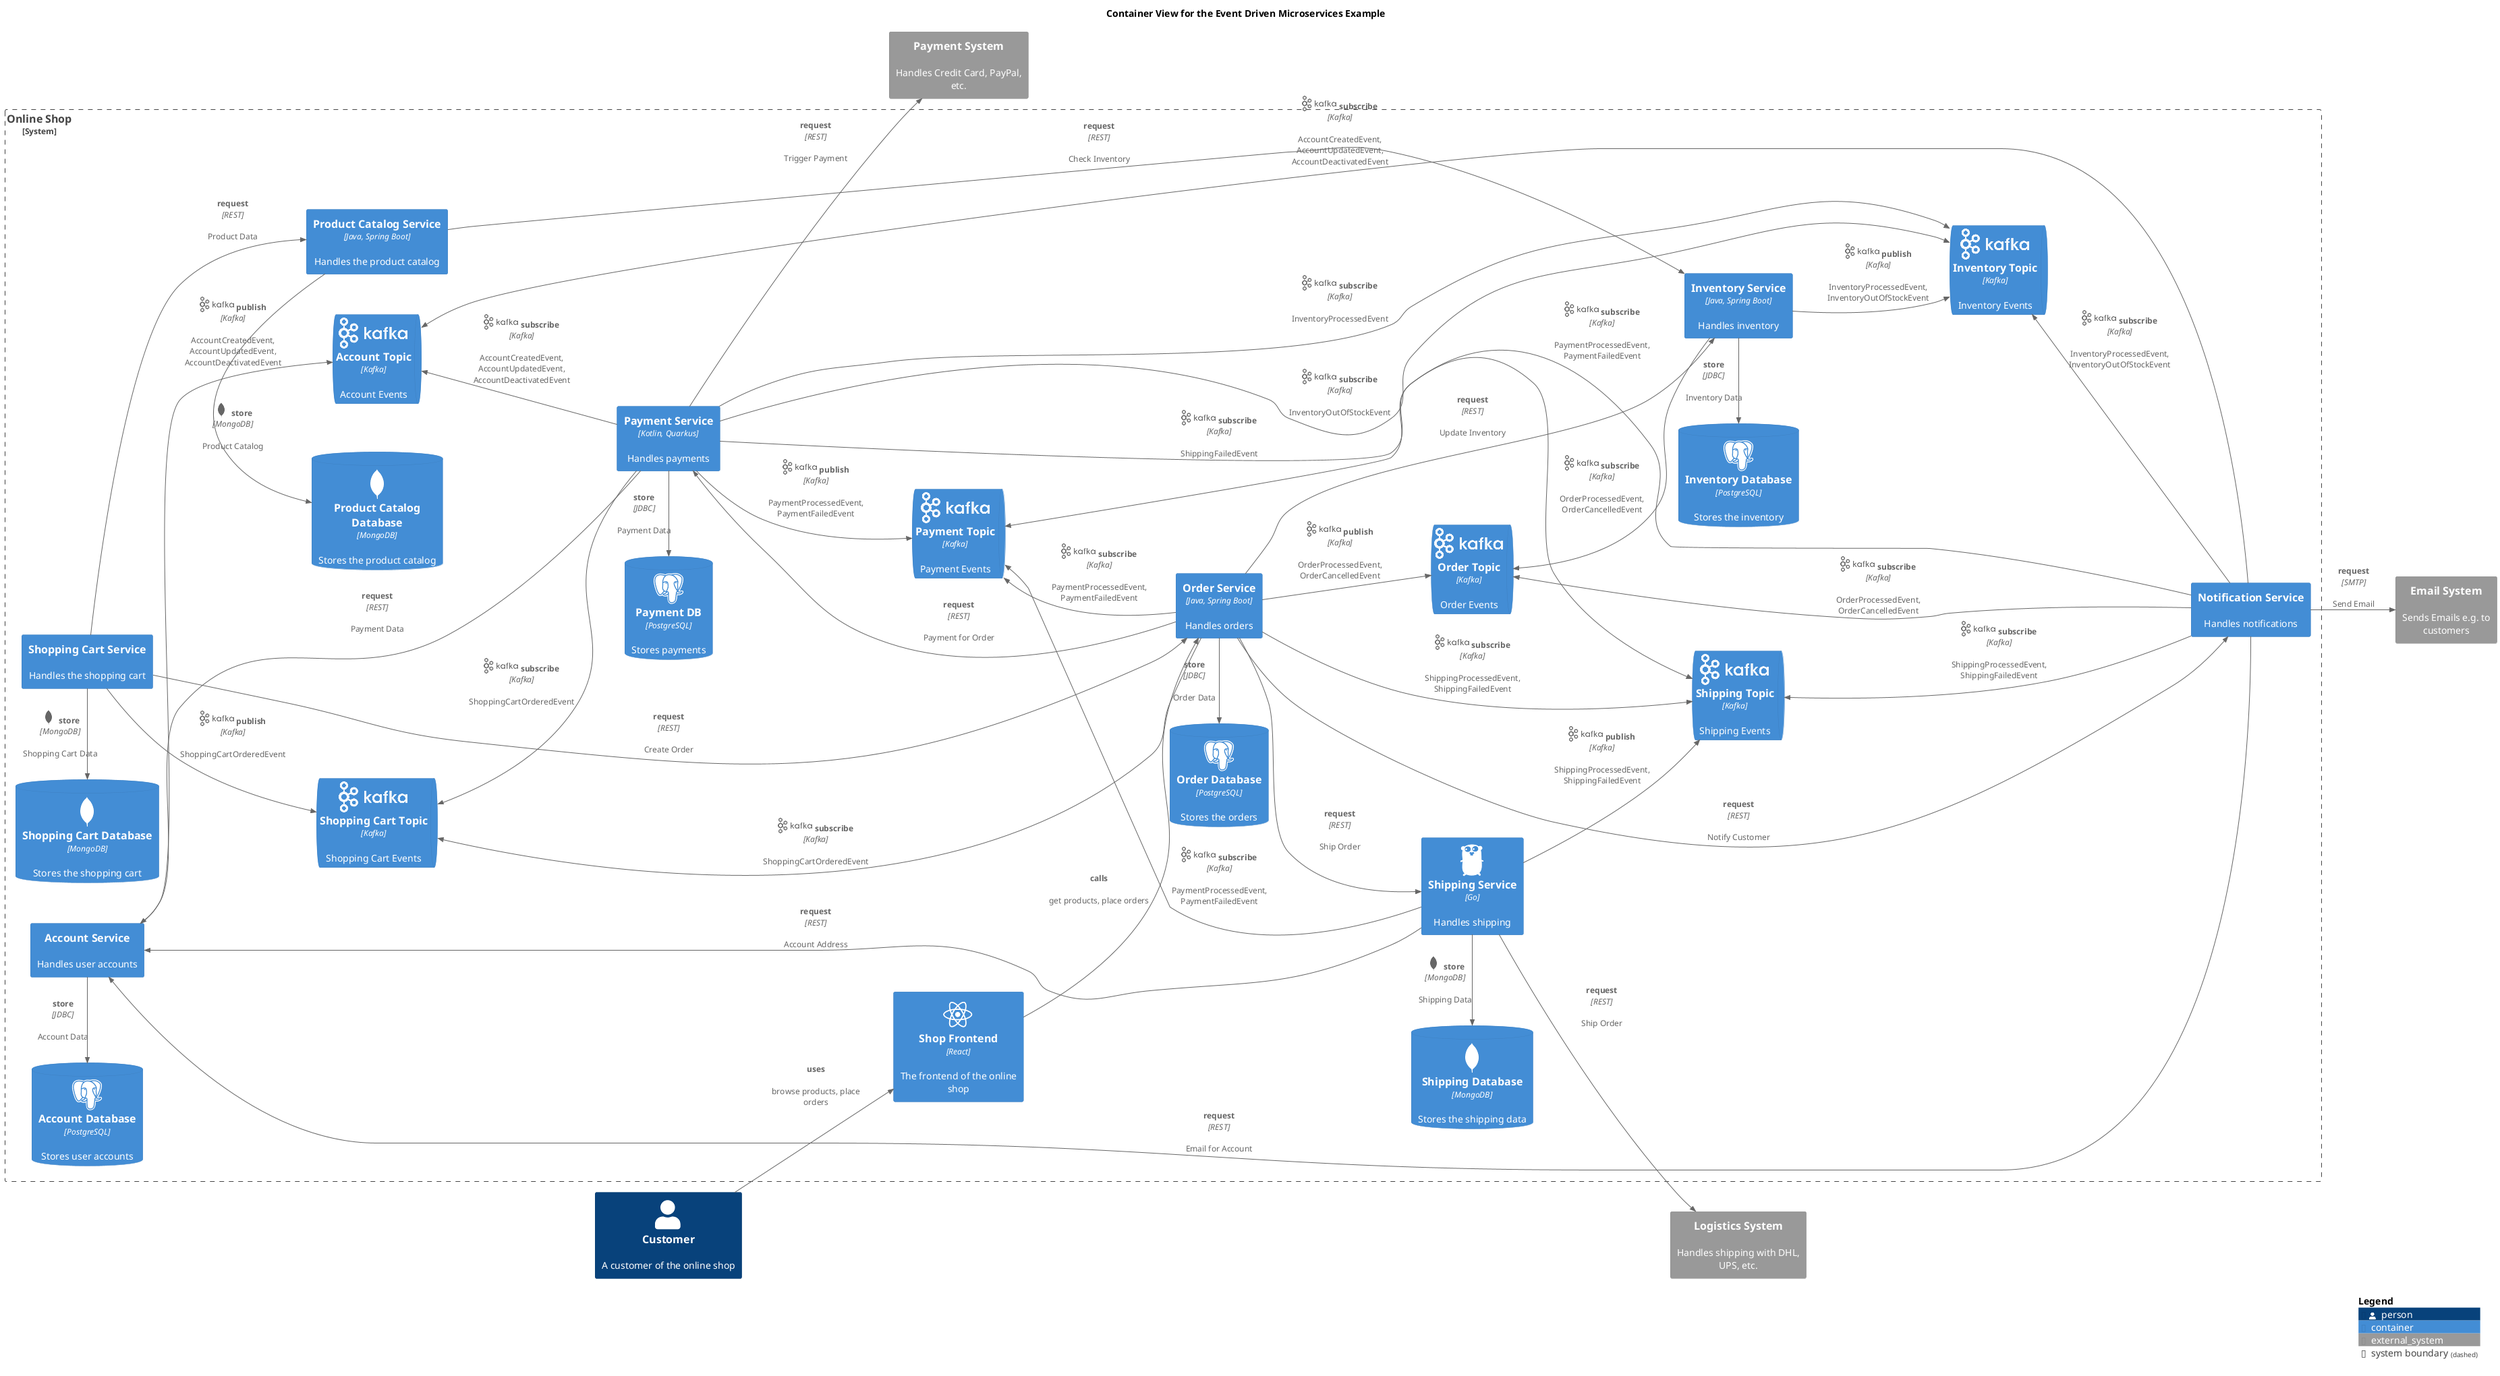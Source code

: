 @startuml event-driven-container-view
!include <C4/C4_Container.puml>
!include <awslib14/AWSCommon>
!include <awslib14/AWSC4Integration>
!include <azure/AzureCommon>
!include <azure/AzureC4Integration>
!include <tupadr3/common>
!include <logos/kafka>
!include <tupadr3/font-awesome-5/react>
!include <tupadr3/devicons2/postgresql>
!include <tupadr3/devicons2/go>
!include <tupadr3/devicons2/mongodb>


LAYOUT_LEFT_RIGHT()



skinparam nodesep 60
skinparam ranksep 60
title Container View for the Event Driven Microservices Example
System_Ext(softwareDevelopment_architecture_example_microservices_logisticsSystem, "Logistics System", $descr="Handles shipping with DHL, UPS, etc.")
System_Ext(softwareDevelopment_architecture_example_microservices_paymentSystem, "Payment System", $descr="Handles Credit Card, PayPal, etc.")
System_Boundary(softwareDevelopment_architecture_example_microservices_onlineShop, "Online Shop") {
  ContainerQueue(softwareDevelopment_architecture_example_microservices_accountTopic, "Account Topic", $descr="Account Events", $techn="Kafka", $sprite="kafka")
  Container(softwareDevelopment_architecture_example_microservices_paymentService, "Payment Service", $descr="Handles payments", $techn="Kotlin, Quarkus")
  ContainerDb(softwareDevelopment_architecture_example_microservices_shippingDb, "Shipping Database", $descr="Stores the shipping data", $techn="MongoDB", $sprite="mongodb")
  Container(softwareDevelopment_architecture_example_microservices_shippingService, "Shipping Service", $descr="Handles shipping", $techn="Go", $sprite="go")
  Container(softwareDevelopment_architecture_example_microservices_shoppingCartService, "Shopping Cart Service", $descr="Handles the shopping cart")
  ContainerQueue(softwareDevelopment_architecture_example_microservices_inventoryTopic, "Inventory Topic", $descr="Inventory Events", $techn="Kafka", $sprite="kafka")
  ContainerQueue(softwareDevelopment_architecture_example_microservices_paymentTopic, "Payment Topic", $descr="Payment Events", $techn="Kafka", $sprite="kafka")
  ContainerDb(softwareDevelopment_architecture_example_microservices_inventoryDb, "Inventory Database", $descr="Stores the inventory", $techn="PostgreSQL", $sprite="postgresql")
  Container(softwareDevelopment_architecture_example_microservices_notificationService, "Notification Service", $descr="Handles notifications")
  ContainerQueue(softwareDevelopment_architecture_example_microservices_shippingTopic, "Shipping Topic", $descr="Shipping Events", $techn="Kafka", $sprite="kafka")
  ContainerQueue(softwareDevelopment_architecture_example_microservices_orderTopic, "Order Topic", $descr="Order Events", $techn="Kafka", $sprite="kafka")
  Container(softwareDevelopment_architecture_example_microservices_inventoryService, "Inventory Service", $descr="Handles inventory", $techn="Java, Spring Boot")
  ContainerQueue(softwareDevelopment_architecture_example_microservices_shoppingCartTopic, "Shopping Cart Topic", $descr="Shopping Cart Events", $techn="Kafka", $sprite="kafka")
  Container(softwareDevelopment_architecture_example_microservices_shopFrontend, "Shop Frontend", $descr="The frontend of the online shop", $techn="React", $sprite="react")
  Container(softwareDevelopment_architecture_example_microservices_orderService, "Order Service", $descr="Handles orders", $techn="Java, Spring Boot")
  ContainerDb(softwareDevelopment_architecture_example_microservices_paymentDb, "Payment DB", $descr="Stores payments", $techn="PostgreSQL", $sprite="postgresql")
  ContainerDb(softwareDevelopment_architecture_example_microservices_accountDb, "Account Database", $descr="Stores user accounts", $techn="PostgreSQL", $sprite="postgresql")
  Container(softwareDevelopment_architecture_example_microservices_accountService, "Account Service", $descr="Handles user accounts")
  ContainerDb(softwareDevelopment_architecture_example_microservices_productCatalogDb, "Product Catalog Database", $descr="Stores the product catalog", $techn="MongoDB", $sprite="mongodb")
  ContainerDb(softwareDevelopment_architecture_example_microservices_orderDb, "Order Database", $descr="Stores the orders", $techn="PostgreSQL", $sprite="postgresql")
  Container(softwareDevelopment_architecture_example_microservices_productCatalogService, "Product Catalog Service", $descr="Handles the product catalog", $techn="Java, Spring Boot")
  ContainerDb(softwareDevelopment_architecture_example_microservices_shoppingCartDb, "Shopping Cart Database", $descr="Stores the shopping cart", $techn="MongoDB", $sprite="mongodb")
}
Person(softwareDevelopment_architecture_example_microservices_customer, "Customer", $descr="A customer of the online shop")
System_Ext(softwareDevelopment_architecture_example_microservices_emailSystem, "Email System", $descr="Sends Emails e.g. to customers")
Rel_L(softwareDevelopment_architecture_example_microservices_accountService, softwareDevelopment_architecture_example_microservices_accountDb, "store", $descr="Account Data", $techn="JDBC")
Rel_U(softwareDevelopment_architecture_example_microservices_orderService, softwareDevelopment_architecture_example_microservices_paymentTopic, "subscribe", $descr="PaymentProcessedEvent, PaymentFailedEvent", $techn="Kafka", $sprite="kafka,scale=0.5")
Rel_D(softwareDevelopment_architecture_example_microservices_shoppingCartService, softwareDevelopment_architecture_example_microservices_shoppingCartTopic, "publish", $descr="ShoppingCartOrderedEvent", $techn="Kafka", $sprite="kafka,scale=0.5")
Rel_U(softwareDevelopment_architecture_example_microservices_orderService, softwareDevelopment_architecture_example_microservices_shippingTopic, "subscribe", $descr="ShippingProcessedEvent, ShippingFailedEvent", $techn="Kafka", $sprite="kafka,scale=0.5")
Rel(softwareDevelopment_architecture_example_microservices_paymentService, softwareDevelopment_architecture_example_microservices_accountService, "request", $descr="Payment Data", $techn="REST")
Rel(softwareDevelopment_architecture_example_microservices_orderService, softwareDevelopment_architecture_example_microservices_paymentService, "request", $descr="Payment for Order", $techn="REST")
Rel(softwareDevelopment_architecture_example_microservices_orderService, softwareDevelopment_architecture_example_microservices_notificationService, "request", $descr="Notify Customer", $techn="REST")
Rel_U(softwareDevelopment_architecture_example_microservices_paymentService, softwareDevelopment_architecture_example_microservices_inventoryTopic, "subscribe", $descr="InventoryOutOfStockEvent", $techn="Kafka", $sprite="kafka,scale=0.5")
Rel_L(softwareDevelopment_architecture_example_microservices_orderService, softwareDevelopment_architecture_example_microservices_orderDb, "store", $descr="Order Data", $techn="JDBC")
Rel(softwareDevelopment_architecture_example_microservices_shopFrontend, softwareDevelopment_architecture_example_microservices_orderService, "calls", $descr="get products, place orders")
Rel(softwareDevelopment_architecture_example_microservices_paymentService, softwareDevelopment_architecture_example_microservices_paymentSystem, "request", $descr="Trigger Payment", $techn="REST")
Rel_L(softwareDevelopment_architecture_example_microservices_shoppingCartService, softwareDevelopment_architecture_example_microservices_shoppingCartDb, "store", $descr="Shopping Cart Data", $techn="MongoDB", $sprite="mongodb,scale=0.5")
Rel_L(softwareDevelopment_architecture_example_microservices_paymentService, softwareDevelopment_architecture_example_microservices_paymentDb, "store", $descr="Payment Data", $techn="JDBC")
Rel(softwareDevelopment_architecture_example_microservices_notificationService, softwareDevelopment_architecture_example_microservices_emailSystem, "request", $descr="Send Email", $techn="SMTP")
Rel_U(softwareDevelopment_architecture_example_microservices_notificationService, softwareDevelopment_architecture_example_microservices_paymentTopic, "subscribe", $descr="PaymentProcessedEvent, PaymentFailedEvent", $techn="Kafka", $sprite="kafka,scale=0.5")
Rel(softwareDevelopment_architecture_example_microservices_productCatalogService, softwareDevelopment_architecture_example_microservices_inventoryService, "request", $descr="Check Inventory", $techn="REST")
Rel_U(softwareDevelopment_architecture_example_microservices_shippingService, softwareDevelopment_architecture_example_microservices_paymentTopic, "subscribe", $descr="PaymentProcessedEvent, PaymentFailedEvent", $techn="Kafka", $sprite="kafka,scale=0.5")
Rel(softwareDevelopment_architecture_example_microservices_orderService, softwareDevelopment_architecture_example_microservices_shippingService, "request", $descr="Ship Order", $techn="REST")
Rel(softwareDevelopment_architecture_example_microservices_notificationService, softwareDevelopment_architecture_example_microservices_accountService, "request", $descr="Email for Account", $techn="REST")
Rel_U(softwareDevelopment_architecture_example_microservices_orderService, softwareDevelopment_architecture_example_microservices_shoppingCartTopic, "subscribe", $descr="ShoppingCartOrderedEvent", $techn="Kafka", $sprite="kafka,scale=0.5")
Rel_U(softwareDevelopment_architecture_example_microservices_notificationService, softwareDevelopment_architecture_example_microservices_shippingTopic, "subscribe", $descr="ShippingProcessedEvent, ShippingFailedEvent", $techn="Kafka", $sprite="kafka,scale=0.5")
Rel_U(softwareDevelopment_architecture_example_microservices_notificationService, softwareDevelopment_architecture_example_microservices_inventoryTopic, "subscribe", $descr="InventoryProcessedEvent, InventoryOutOfStockEvent", $techn="Kafka", $sprite="kafka,scale=0.5")
Rel_D(softwareDevelopment_architecture_example_microservices_inventoryService, softwareDevelopment_architecture_example_microservices_inventoryTopic, "publish", $descr="InventoryProcessedEvent, InventoryOutOfStockEvent", $techn="Kafka", $sprite="kafka,scale=0.5")
Rel_L(softwareDevelopment_architecture_example_microservices_inventoryService, softwareDevelopment_architecture_example_microservices_inventoryDb, "store", $descr="Inventory Data", $techn="JDBC")
Rel_D(softwareDevelopment_architecture_example_microservices_paymentService, softwareDevelopment_architecture_example_microservices_paymentTopic, "publish", $descr="PaymentProcessedEvent, PaymentFailedEvent", $techn="Kafka", $sprite="kafka,scale=0.5")
Rel_U(softwareDevelopment_architecture_example_microservices_notificationService, softwareDevelopment_architecture_example_microservices_accountTopic, "subscribe", $descr="AccountCreatedEvent, AccountUpdatedEvent, AccountDeactivatedEvent", $techn="Kafka", $sprite="kafka,scale=0.5")
Rel(softwareDevelopment_architecture_example_microservices_shoppingCartService, softwareDevelopment_architecture_example_microservices_productCatalogService, "request", $descr="Product Data", $techn="REST")
Rel_U(softwareDevelopment_architecture_example_microservices_paymentService, softwareDevelopment_architecture_example_microservices_accountTopic, "subscribe", $descr="AccountCreatedEvent, AccountUpdatedEvent, AccountDeactivatedEvent", $techn="Kafka", $sprite="kafka,scale=0.5")
Rel_U(softwareDevelopment_architecture_example_microservices_inventoryService, softwareDevelopment_architecture_example_microservices_orderTopic, "subscribe", $descr="OrderProcessedEvent, OrderCancelledEvent", $techn="Kafka", $sprite="kafka,scale=0.5")
Rel_U(softwareDevelopment_architecture_example_microservices_paymentService, softwareDevelopment_architecture_example_microservices_shoppingCartTopic, "subscribe", $descr="ShoppingCartOrderedEvent", $techn="Kafka", $sprite="kafka,scale=0.5")
Rel_D(softwareDevelopment_architecture_example_microservices_orderService, softwareDevelopment_architecture_example_microservices_orderTopic, "publish", $descr="OrderProcessedEvent, OrderCancelledEvent", $techn="Kafka", $sprite="kafka,scale=0.5")
Rel_D(softwareDevelopment_architecture_example_microservices_shippingService, softwareDevelopment_architecture_example_microservices_shippingTopic, "publish", $descr="ShippingProcessedEvent, ShippingFailedEvent", $techn="Kafka", $sprite="kafka,scale=0.5")
Rel_U(softwareDevelopment_architecture_example_microservices_paymentService, softwareDevelopment_architecture_example_microservices_shippingTopic, "subscribe", $descr="ShippingFailedEvent", $techn="Kafka", $sprite="kafka,scale=0.5")
Rel_L(softwareDevelopment_architecture_example_microservices_shippingService, softwareDevelopment_architecture_example_microservices_shippingDb, "store", $descr="Shipping Data", $techn="MongoDB", $sprite="mongodb,scale=0.5")
Rel(softwareDevelopment_architecture_example_microservices_shippingService, softwareDevelopment_architecture_example_microservices_accountService, "request", $descr="Account Address", $techn="REST")
Rel_U(softwareDevelopment_architecture_example_microservices_paymentService, softwareDevelopment_architecture_example_microservices_inventoryTopic, "subscribe", $descr="InventoryProcessedEvent", $techn="Kafka", $sprite="kafka,scale=0.5")
Rel_U(softwareDevelopment_architecture_example_microservices_notificationService, softwareDevelopment_architecture_example_microservices_orderTopic, "subscribe", $descr="OrderProcessedEvent, OrderCancelledEvent", $techn="Kafka", $sprite="kafka,scale=0.5")
Rel_D(softwareDevelopment_architecture_example_microservices_accountService, softwareDevelopment_architecture_example_microservices_accountTopic, "publish", $descr="AccountCreatedEvent, AccountUpdatedEvent, AccountDeactivatedEvent", $techn="Kafka", $sprite="kafka,scale=0.5")
Rel(softwareDevelopment_architecture_example_microservices_customer, softwareDevelopment_architecture_example_microservices_shopFrontend, "uses", $descr="browse products, place orders")
Rel(softwareDevelopment_architecture_example_microservices_shippingService, softwareDevelopment_architecture_example_microservices_logisticsSystem, "request", $descr="Ship Order", $techn="REST")
Rel_L(softwareDevelopment_architecture_example_microservices_productCatalogService, softwareDevelopment_architecture_example_microservices_productCatalogDb, "store", $descr="Product Catalog", $techn="MongoDB", $sprite="mongodb,scale=0.5")
Rel(softwareDevelopment_architecture_example_microservices_orderService, softwareDevelopment_architecture_example_microservices_inventoryService, "request", $descr="Update Inventory", $techn="REST")
Rel(softwareDevelopment_architecture_example_microservices_shoppingCartService, softwareDevelopment_architecture_example_microservices_orderService, "request", $descr="Create Order", $techn="REST")
SHOW_LEGEND()
@enduml
